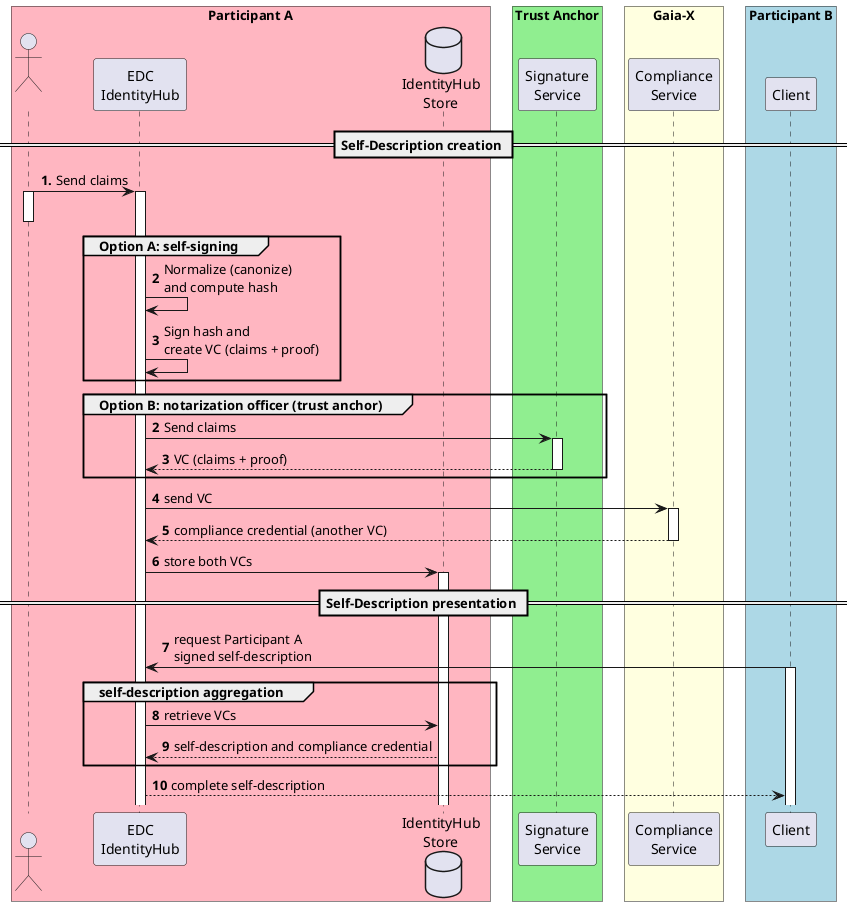 @startuml
skinparam BoxPadding 10
autonumber "<b>0'.'"

box "Participant A" #LightPink
actor " " as ParticipantA
participant "EDC\nIdentityHub" as IdentityHub
database "IdentityHub\nStore" as VcStore
end box

box "Trust Anchor" #LightGreen
participant "Signature\nService" as TrustAnchor
end box

box "Gaia-X" #LightYellow
Participant "Compliance\nService" as GaiaX
end box

box "Participant B" #LightBlue
Participant "Client" as ParticipantB
end box

== Self-Description creation ==

ParticipantA -> IdentityHub ++: Send claims
activate ParticipantA
deactivate ParticipantA
group Option A: self-signing
  autonumber 2
  IdentityHub -> IdentityHub: Normalize (canonize)\nand compute hash
  IdentityHub -> IdentityHub: Sign hash and\ncreate VC (claims + proof)
end
group Option B: notarization officer (trust anchor)
  autonumber 2
  IdentityHub -> TrustAnchor ++: Send claims
  return VC (claims + proof)
end
IdentityHub -> GaiaX ++: send VC
return compliance credential (another VC)
IdentityHub -> VcStore ++: store both VCs

== Self-Description presentation ==

ParticipantB -> IdentityHub : request Participant A \nsigned self-description
activate ParticipantB
group self-description aggregation
  IdentityHub -> VcStore : retrieve VCs
  VcStore --> IdentityHub : self-description and compliance credential
end
IdentityHub --> ParticipantB : complete self-description
@enduml